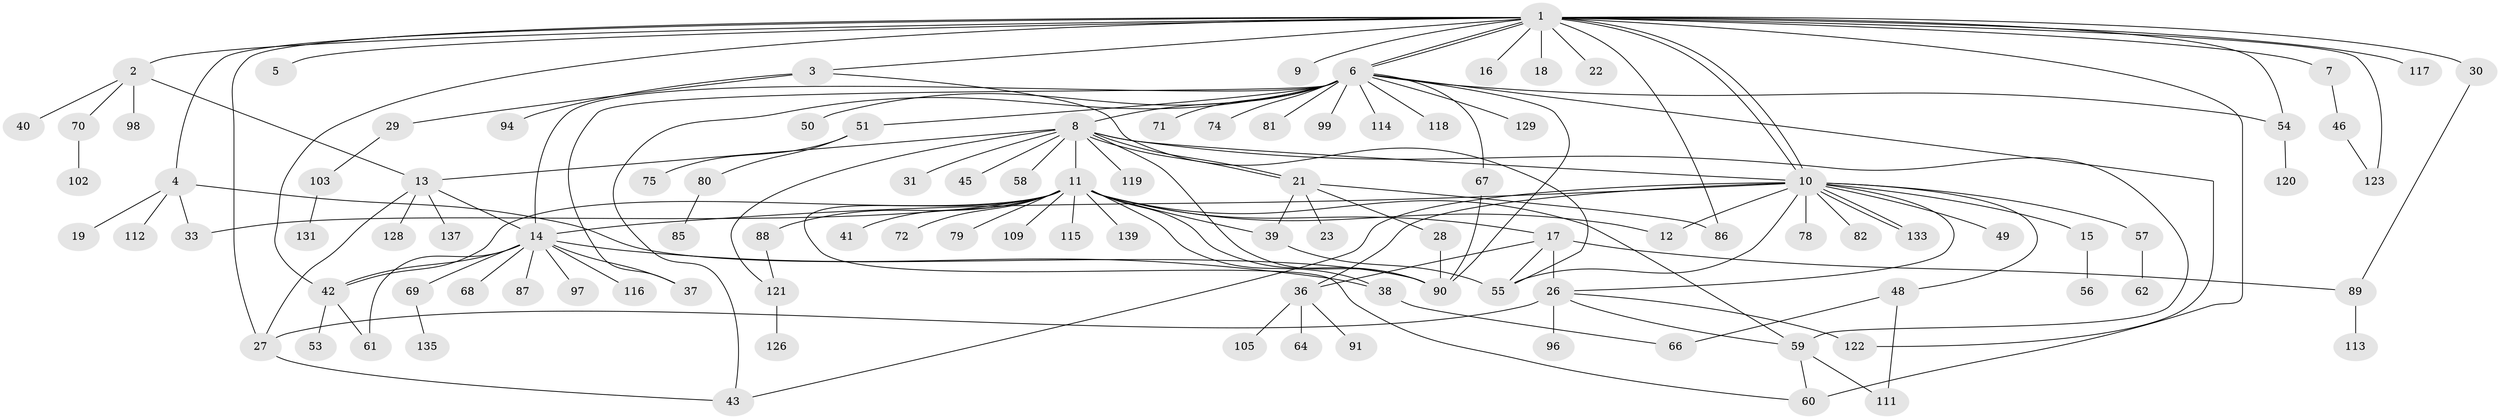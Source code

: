 // Generated by graph-tools (version 1.1) at 2025/51/02/27/25 19:51:54]
// undirected, 105 vertices, 146 edges
graph export_dot {
graph [start="1"]
  node [color=gray90,style=filled];
  1 [super="+138"];
  2 [super="+76"];
  3 [super="+104"];
  4 [super="+127"];
  5;
  6 [super="+32"];
  7;
  8 [super="+24"];
  9 [super="+25"];
  10 [super="+130"];
  11 [super="+20"];
  12 [super="+134"];
  13 [super="+44"];
  14 [super="+84"];
  15;
  16;
  17 [super="+110"];
  18;
  19;
  21 [super="+73"];
  22;
  23;
  26 [super="+77"];
  27 [super="+35"];
  28 [super="+34"];
  29;
  30 [super="+92"];
  31;
  33;
  36;
  37;
  38 [super="+140"];
  39 [super="+52"];
  40;
  41;
  42 [super="+83"];
  43 [super="+47"];
  45;
  46 [super="+107"];
  48 [super="+106"];
  49;
  50;
  51;
  53;
  54 [super="+63"];
  55 [super="+108"];
  56;
  57;
  58 [super="+125"];
  59;
  60 [super="+65"];
  61 [super="+93"];
  62 [super="+95"];
  64;
  66 [super="+132"];
  67;
  68;
  69;
  70;
  71;
  72;
  74;
  75;
  78;
  79;
  80 [super="+100"];
  81;
  82;
  85;
  86;
  87;
  88;
  89;
  90 [super="+101"];
  91;
  94;
  96;
  97;
  98;
  99;
  102;
  103;
  105;
  109;
  111;
  112;
  113;
  114;
  115;
  116;
  117;
  118;
  119 [super="+124"];
  120;
  121;
  122;
  123;
  126;
  128 [super="+136"];
  129;
  131;
  133;
  135;
  137;
  139;
  1 -- 2;
  1 -- 3;
  1 -- 4;
  1 -- 5;
  1 -- 6;
  1 -- 6;
  1 -- 7;
  1 -- 9;
  1 -- 10;
  1 -- 10;
  1 -- 16;
  1 -- 18;
  1 -- 22;
  1 -- 27 [weight=2];
  1 -- 30;
  1 -- 42;
  1 -- 54;
  1 -- 60 [weight=2];
  1 -- 86;
  1 -- 117;
  1 -- 123;
  2 -- 13;
  2 -- 40;
  2 -- 70;
  2 -- 98;
  3 -- 29;
  3 -- 55;
  3 -- 94;
  4 -- 19;
  4 -- 33;
  4 -- 90;
  4 -- 112;
  6 -- 8;
  6 -- 14;
  6 -- 71;
  6 -- 99;
  6 -- 129;
  6 -- 67;
  6 -- 37;
  6 -- 74;
  6 -- 43;
  6 -- 81;
  6 -- 50;
  6 -- 51;
  6 -- 114;
  6 -- 54;
  6 -- 118;
  6 -- 122;
  6 -- 90;
  7 -- 46;
  8 -- 10;
  8 -- 11;
  8 -- 13;
  8 -- 21;
  8 -- 21;
  8 -- 31;
  8 -- 45;
  8 -- 58;
  8 -- 90;
  8 -- 119;
  8 -- 121;
  8 -- 59;
  10 -- 14;
  10 -- 15;
  10 -- 26;
  10 -- 36;
  10 -- 43;
  10 -- 48;
  10 -- 49;
  10 -- 55;
  10 -- 57;
  10 -- 78;
  10 -- 82;
  10 -- 133;
  10 -- 133;
  10 -- 12;
  11 -- 12;
  11 -- 17;
  11 -- 33;
  11 -- 38;
  11 -- 41;
  11 -- 42;
  11 -- 59;
  11 -- 109;
  11 -- 115;
  11 -- 139;
  11 -- 72;
  11 -- 88;
  11 -- 60;
  11 -- 79;
  11 -- 90;
  11 -- 39;
  13 -- 128;
  13 -- 137;
  13 -- 27;
  13 -- 14;
  14 -- 37;
  14 -- 42;
  14 -- 61;
  14 -- 68;
  14 -- 69;
  14 -- 87;
  14 -- 97;
  14 -- 116;
  14 -- 38;
  15 -- 56;
  17 -- 26;
  17 -- 36;
  17 -- 55;
  17 -- 89;
  21 -- 23;
  21 -- 28;
  21 -- 39;
  21 -- 86;
  26 -- 122;
  26 -- 96;
  26 -- 59;
  26 -- 27 [weight=2];
  27 -- 43;
  28 -- 90;
  29 -- 103;
  30 -- 89;
  36 -- 64;
  36 -- 91;
  36 -- 105;
  38 -- 66;
  39 -- 55;
  42 -- 53;
  42 -- 61 [weight=2];
  46 -- 123;
  48 -- 66;
  48 -- 111;
  51 -- 75;
  51 -- 80;
  54 -- 120;
  57 -- 62;
  59 -- 60;
  59 -- 111;
  67 -- 90;
  69 -- 135;
  70 -- 102;
  80 -- 85;
  88 -- 121;
  89 -- 113;
  103 -- 131;
  121 -- 126;
}
